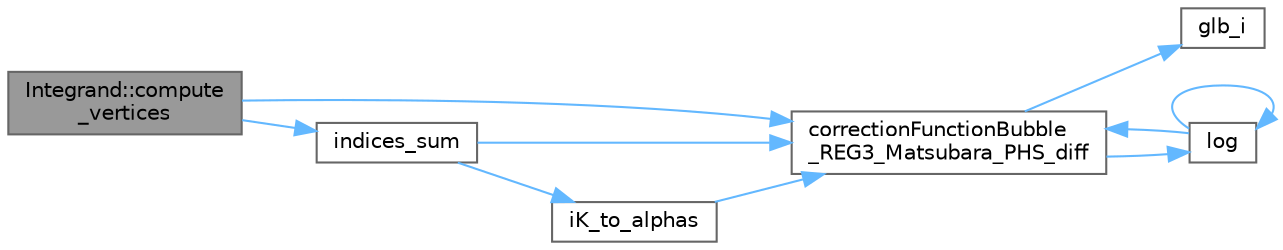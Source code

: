 digraph "Integrand::compute_vertices"
{
 // INTERACTIVE_SVG=YES
 // LATEX_PDF_SIZE
  bgcolor="transparent";
  edge [fontname=Helvetica,fontsize=10,labelfontname=Helvetica,labelfontsize=10];
  node [fontname=Helvetica,fontsize=10,shape=box,height=0.2,width=0.4];
  rankdir="LR";
  Node1 [id="Node000001",label="Integrand::compute\l_vertices",height=0.2,width=0.4,color="gray40", fillcolor="grey60", style="filled", fontcolor="black",tooltip=" "];
  Node1 -> Node2 [id="edge1_Node000001_Node000002",color="steelblue1",style="solid",tooltip=" "];
  Node2 [id="Node000002",label="correctionFunctionBubble\l_REG3_Matsubara_PHS_diff",height=0.2,width=0.4,color="grey40", fillcolor="white", style="filled",URL="$dd/dea/bubble__corrections_8hpp.html#aff27784f97591f505f77ff0065ab57af",tooltip=" "];
  Node2 -> Node3 [id="edge2_Node000002_Node000003",color="steelblue1",style="solid",tooltip=" "];
  Node3 [id="Node000003",label="glb_i",height=0.2,width=0.4,color="grey40", fillcolor="white", style="filled",URL="$d7/d59/data__structures_8hpp.html#ae0c8f095bd2588bb4d374b002c94a90d",tooltip=" "];
  Node2 -> Node4 [id="edge3_Node000002_Node000004",color="steelblue1",style="solid",tooltip=" "];
  Node4 [id="Node000004",label="log",height=0.2,width=0.4,color="grey40", fillcolor="white", style="filled",URL="$d7/d43/KramersKronig_8c_09_09.html#ad9512117c829517886f44895ef9ece90",tooltip=" "];
  Node4 -> Node2 [id="edge4_Node000004_Node000002",color="steelblue1",style="solid",tooltip=" "];
  Node4 -> Node4 [id="edge5_Node000004_Node000004",color="steelblue1",style="solid",tooltip=" "];
  Node1 -> Node5 [id="edge6_Node000001_Node000005",color="steelblue1",style="solid",tooltip=" "];
  Node5 [id="Node000005",label="indices_sum",height=0.2,width=0.4,color="grey40", fillcolor="white", style="filled",URL="$d4/de0/Keldysh__symmetries_8c_09_09.html#a8ce5883bf24e8dbb17eb7e2cf3c51afe",tooltip=" "];
  Node5 -> Node2 [id="edge7_Node000005_Node000002",color="steelblue1",style="solid",tooltip=" "];
  Node5 -> Node6 [id="edge8_Node000005_Node000006",color="steelblue1",style="solid",tooltip=" "];
  Node6 [id="Node000006",label="iK_to_alphas",height=0.2,width=0.4,color="grey40", fillcolor="white", style="filled",URL="$d4/de0/Keldysh__symmetries_8c_09_09.html#aa68ac407814b8b823c4982c2441fc9bd",tooltip=" "];
  Node6 -> Node2 [id="edge9_Node000006_Node000002",color="steelblue1",style="solid",tooltip=" "];
}
